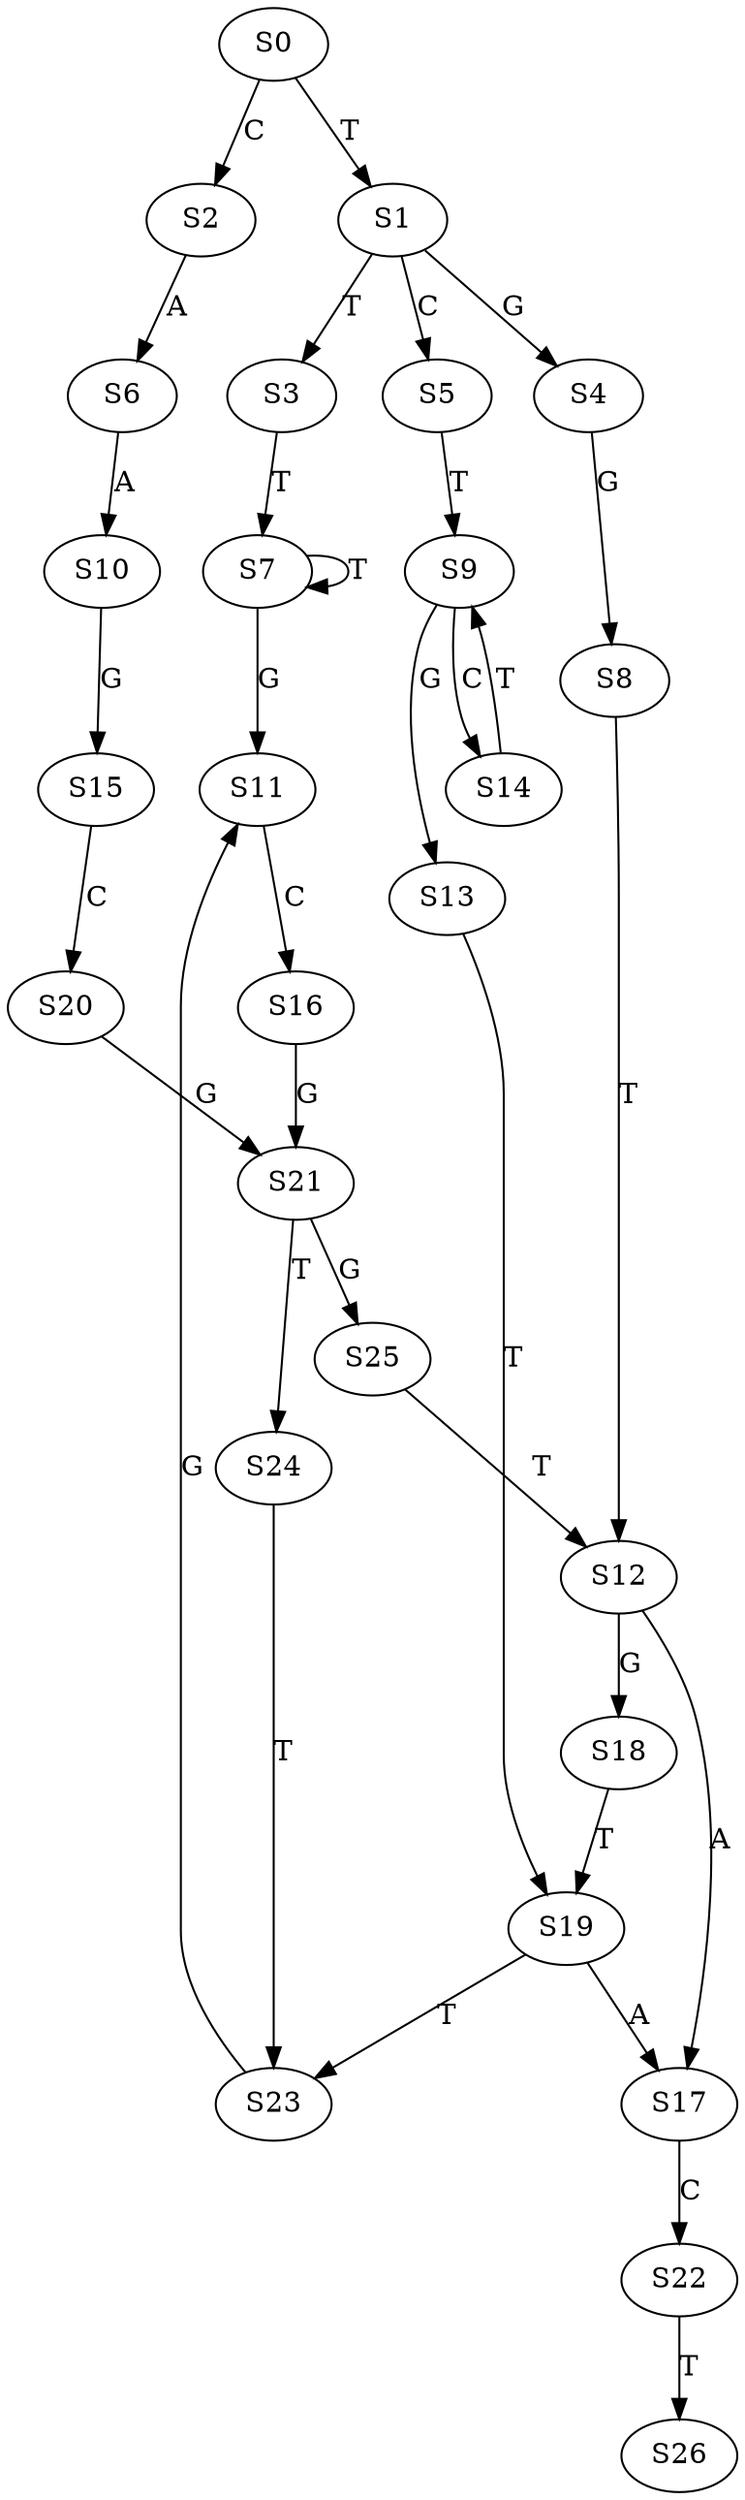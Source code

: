strict digraph  {
	S0 -> S1 [ label = T ];
	S0 -> S2 [ label = C ];
	S1 -> S3 [ label = T ];
	S1 -> S4 [ label = G ];
	S1 -> S5 [ label = C ];
	S2 -> S6 [ label = A ];
	S3 -> S7 [ label = T ];
	S4 -> S8 [ label = G ];
	S5 -> S9 [ label = T ];
	S6 -> S10 [ label = A ];
	S7 -> S11 [ label = G ];
	S7 -> S7 [ label = T ];
	S8 -> S12 [ label = T ];
	S9 -> S13 [ label = G ];
	S9 -> S14 [ label = C ];
	S10 -> S15 [ label = G ];
	S11 -> S16 [ label = C ];
	S12 -> S17 [ label = A ];
	S12 -> S18 [ label = G ];
	S13 -> S19 [ label = T ];
	S14 -> S9 [ label = T ];
	S15 -> S20 [ label = C ];
	S16 -> S21 [ label = G ];
	S17 -> S22 [ label = C ];
	S18 -> S19 [ label = T ];
	S19 -> S17 [ label = A ];
	S19 -> S23 [ label = T ];
	S20 -> S21 [ label = G ];
	S21 -> S24 [ label = T ];
	S21 -> S25 [ label = G ];
	S22 -> S26 [ label = T ];
	S23 -> S11 [ label = G ];
	S24 -> S23 [ label = T ];
	S25 -> S12 [ label = T ];
}
